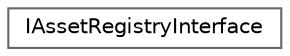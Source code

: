 digraph "Graphical Class Hierarchy"
{
 // INTERACTIVE_SVG=YES
 // LATEX_PDF_SIZE
  bgcolor="transparent";
  edge [fontname=Helvetica,fontsize=10,labelfontname=Helvetica,labelfontsize=10];
  node [fontname=Helvetica,fontsize=10,shape=box,height=0.2,width=0.4];
  rankdir="LR";
  Node0 [id="Node000000",label="IAssetRegistryInterface",height=0.2,width=0.4,color="grey40", fillcolor="white", style="filled",URL="$dd/dab/classIAssetRegistryInterface.html",tooltip="Asset Registry module interface."];
}
